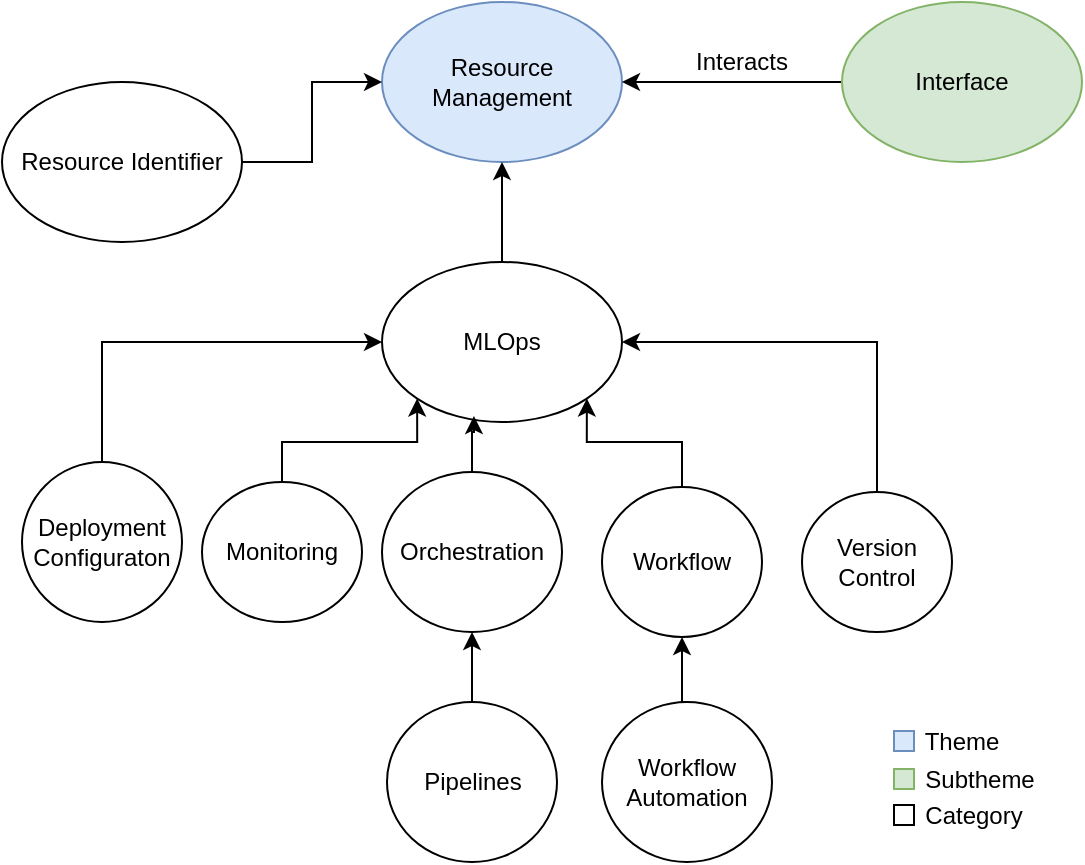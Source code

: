 <mxfile version="24.5.3" type="device">
  <diagram name="Page-1" id="hHSHt7kJSLCh7z7wVPhi">
    <mxGraphModel dx="398" dy="269" grid="1" gridSize="10" guides="1" tooltips="1" connect="1" arrows="1" fold="1" page="1" pageScale="1" pageWidth="850" pageHeight="1100" math="0" shadow="0">
      <root>
        <mxCell id="0" />
        <mxCell id="1" parent="0" />
        <mxCell id="ZfhCPEg1GW4x0kg7t4RE-1" value="Resource Management" style="ellipse;whiteSpace=wrap;html=1;fillColor=#dae8fc;strokeColor=#6c8ebf;" parent="1" vertex="1">
          <mxGeometry x="330" y="230" width="120" height="80" as="geometry" />
        </mxCell>
        <mxCell id="1UTov2rb44X8G90sPXQO-20" style="edgeStyle=orthogonalEdgeStyle;rounded=0;orthogonalLoop=1;jettySize=auto;html=1;entryX=0.5;entryY=1;entryDx=0;entryDy=0;exitX=0.5;exitY=0;exitDx=0;exitDy=0;" parent="1" source="1UTov2rb44X8G90sPXQO-1" target="ZfhCPEg1GW4x0kg7t4RE-1" edge="1">
          <mxGeometry relative="1" as="geometry" />
        </mxCell>
        <mxCell id="1UTov2rb44X8G90sPXQO-1" value="MLOps" style="ellipse;whiteSpace=wrap;html=1;" parent="1" vertex="1">
          <mxGeometry x="330" y="360" width="120" height="80" as="geometry" />
        </mxCell>
        <mxCell id="1UTov2rb44X8G90sPXQO-19" style="edgeStyle=orthogonalEdgeStyle;rounded=0;orthogonalLoop=1;jettySize=auto;html=1;entryX=0;entryY=0.5;entryDx=0;entryDy=0;" parent="1" source="1UTov2rb44X8G90sPXQO-2" target="ZfhCPEg1GW4x0kg7t4RE-1" edge="1">
          <mxGeometry relative="1" as="geometry" />
        </mxCell>
        <mxCell id="1UTov2rb44X8G90sPXQO-2" value="Resource Identifier" style="ellipse;whiteSpace=wrap;html=1;" parent="1" vertex="1">
          <mxGeometry x="140" y="270" width="120" height="80" as="geometry" />
        </mxCell>
        <mxCell id="1UTov2rb44X8G90sPXQO-21" style="edgeStyle=orthogonalEdgeStyle;rounded=0;orthogonalLoop=1;jettySize=auto;html=1;entryX=0;entryY=1;entryDx=0;entryDy=0;" parent="1" source="1UTov2rb44X8G90sPXQO-4" target="1UTov2rb44X8G90sPXQO-1" edge="1">
          <mxGeometry relative="1" as="geometry">
            <Array as="points">
              <mxPoint x="280" y="450" />
              <mxPoint x="348" y="450" />
            </Array>
          </mxGeometry>
        </mxCell>
        <mxCell id="1UTov2rb44X8G90sPXQO-4" value="Monitoring" style="ellipse;whiteSpace=wrap;html=1;" parent="1" vertex="1">
          <mxGeometry x="240" y="470" width="80" height="70" as="geometry" />
        </mxCell>
        <mxCell id="1UTov2rb44X8G90sPXQO-24" style="edgeStyle=orthogonalEdgeStyle;rounded=0;orthogonalLoop=1;jettySize=auto;html=1;entryX=1;entryY=0.5;entryDx=0;entryDy=0;exitX=0.5;exitY=0;exitDx=0;exitDy=0;" parent="1" source="1UTov2rb44X8G90sPXQO-5" target="1UTov2rb44X8G90sPXQO-1" edge="1">
          <mxGeometry relative="1" as="geometry">
            <Array as="points">
              <mxPoint x="578" y="400" />
            </Array>
          </mxGeometry>
        </mxCell>
        <mxCell id="1UTov2rb44X8G90sPXQO-5" value="Version Control" style="ellipse;whiteSpace=wrap;html=1;" parent="1" vertex="1">
          <mxGeometry x="540" y="475" width="75" height="70" as="geometry" />
        </mxCell>
        <mxCell id="1UTov2rb44X8G90sPXQO-6" value="Orchestration" style="ellipse;whiteSpace=wrap;html=1;" parent="1" vertex="1">
          <mxGeometry x="330" y="465" width="90" height="80" as="geometry" />
        </mxCell>
        <mxCell id="1UTov2rb44X8G90sPXQO-25" style="edgeStyle=orthogonalEdgeStyle;rounded=0;orthogonalLoop=1;jettySize=auto;html=1;exitX=0.5;exitY=0;exitDx=0;exitDy=0;entryX=0.5;entryY=1;entryDx=0;entryDy=0;" parent="1" source="1UTov2rb44X8G90sPXQO-7" target="1UTov2rb44X8G90sPXQO-6" edge="1">
          <mxGeometry relative="1" as="geometry" />
        </mxCell>
        <mxCell id="1UTov2rb44X8G90sPXQO-7" value="Pipelines" style="ellipse;whiteSpace=wrap;html=1;" parent="1" vertex="1">
          <mxGeometry x="332.5" y="580" width="85" height="80" as="geometry" />
        </mxCell>
        <mxCell id="1UTov2rb44X8G90sPXQO-23" style="edgeStyle=orthogonalEdgeStyle;rounded=0;orthogonalLoop=1;jettySize=auto;html=1;entryX=1;entryY=1;entryDx=0;entryDy=0;" parent="1" source="1UTov2rb44X8G90sPXQO-8" target="1UTov2rb44X8G90sPXQO-1" edge="1">
          <mxGeometry relative="1" as="geometry">
            <Array as="points">
              <mxPoint x="480" y="450" />
              <mxPoint x="432" y="450" />
            </Array>
          </mxGeometry>
        </mxCell>
        <mxCell id="1UTov2rb44X8G90sPXQO-8" value="Workflow" style="ellipse;whiteSpace=wrap;html=1;" parent="1" vertex="1">
          <mxGeometry x="440" y="472.5" width="80" height="75" as="geometry" />
        </mxCell>
        <mxCell id="1UTov2rb44X8G90sPXQO-18" style="edgeStyle=orthogonalEdgeStyle;rounded=0;orthogonalLoop=1;jettySize=auto;html=1;exitX=0.5;exitY=0;exitDx=0;exitDy=0;entryX=0;entryY=0.5;entryDx=0;entryDy=0;" parent="1" source="1UTov2rb44X8G90sPXQO-9" target="1UTov2rb44X8G90sPXQO-1" edge="1">
          <mxGeometry relative="1" as="geometry" />
        </mxCell>
        <mxCell id="1UTov2rb44X8G90sPXQO-9" value="Deployment Configuraton" style="ellipse;whiteSpace=wrap;html=1;" parent="1" vertex="1">
          <mxGeometry x="150" y="460" width="80" height="80" as="geometry" />
        </mxCell>
        <mxCell id="1UTov2rb44X8G90sPXQO-26" style="edgeStyle=orthogonalEdgeStyle;rounded=0;orthogonalLoop=1;jettySize=auto;html=1;exitX=0.5;exitY=0;exitDx=0;exitDy=0;entryX=0.5;entryY=1;entryDx=0;entryDy=0;" parent="1" source="1UTov2rb44X8G90sPXQO-11" target="1UTov2rb44X8G90sPXQO-8" edge="1">
          <mxGeometry relative="1" as="geometry" />
        </mxCell>
        <mxCell id="1UTov2rb44X8G90sPXQO-11" value="Workflow Automation" style="ellipse;whiteSpace=wrap;html=1;" parent="1" vertex="1">
          <mxGeometry x="440" y="580" width="85" height="80" as="geometry" />
        </mxCell>
        <mxCell id="1UTov2rb44X8G90sPXQO-22" style="edgeStyle=orthogonalEdgeStyle;rounded=0;orthogonalLoop=1;jettySize=auto;html=1;entryX=0.383;entryY=0.963;entryDx=0;entryDy=0;entryPerimeter=0;" parent="1" source="1UTov2rb44X8G90sPXQO-6" target="1UTov2rb44X8G90sPXQO-1" edge="1">
          <mxGeometry relative="1" as="geometry" />
        </mxCell>
        <mxCell id="l4Oi6oDlVctqy1pLxmqH-2" style="edgeStyle=orthogonalEdgeStyle;rounded=0;orthogonalLoop=1;jettySize=auto;html=1;entryX=1;entryY=0.5;entryDx=0;entryDy=0;" parent="1" source="l4Oi6oDlVctqy1pLxmqH-1" target="ZfhCPEg1GW4x0kg7t4RE-1" edge="1">
          <mxGeometry relative="1" as="geometry" />
        </mxCell>
        <mxCell id="l4Oi6oDlVctqy1pLxmqH-1" value="Interface" style="ellipse;whiteSpace=wrap;html=1;fillColor=#d5e8d4;strokeColor=#82b366;" parent="1" vertex="1">
          <mxGeometry x="560" y="230" width="120" height="80" as="geometry" />
        </mxCell>
        <mxCell id="l4Oi6oDlVctqy1pLxmqH-3" value="Interacts" style="text;html=1;align=center;verticalAlign=middle;whiteSpace=wrap;rounded=0;" parent="1" vertex="1">
          <mxGeometry x="480" y="245" width="60" height="30" as="geometry" />
        </mxCell>
        <mxCell id="MiAbCRBbxgAkcQrk1CFL-1" value="" style="rounded=0;whiteSpace=wrap;html=1;fillColor=#dae8fc;strokeColor=#6c8ebf;" parent="1" vertex="1">
          <mxGeometry x="586" y="594.5" width="10" height="10" as="geometry" />
        </mxCell>
        <mxCell id="MiAbCRBbxgAkcQrk1CFL-2" value="" style="rounded=0;whiteSpace=wrap;html=1;fillColor=#d5e8d4;strokeColor=#82b366;" parent="1" vertex="1">
          <mxGeometry x="586" y="613.5" width="10" height="10" as="geometry" />
        </mxCell>
        <mxCell id="MiAbCRBbxgAkcQrk1CFL-3" value="Theme" style="text;html=1;align=center;verticalAlign=middle;whiteSpace=wrap;rounded=0;" parent="1" vertex="1">
          <mxGeometry x="595" y="590" width="50" height="19" as="geometry" />
        </mxCell>
        <mxCell id="MiAbCRBbxgAkcQrk1CFL-4" value="Subtheme" style="text;html=1;align=center;verticalAlign=middle;whiteSpace=wrap;rounded=0;" parent="1" vertex="1">
          <mxGeometry x="604" y="609" width="50" height="19" as="geometry" />
        </mxCell>
        <mxCell id="TZPmJq-L4z-Tn191acWB-1" value="" style="rounded=0;whiteSpace=wrap;html=1;" vertex="1" parent="1">
          <mxGeometry x="586" y="631.5" width="10" height="10" as="geometry" />
        </mxCell>
        <mxCell id="TZPmJq-L4z-Tn191acWB-2" value="Category" style="text;html=1;align=center;verticalAlign=middle;whiteSpace=wrap;rounded=0;" vertex="1" parent="1">
          <mxGeometry x="601" y="627" width="50" height="19" as="geometry" />
        </mxCell>
      </root>
    </mxGraphModel>
  </diagram>
</mxfile>
